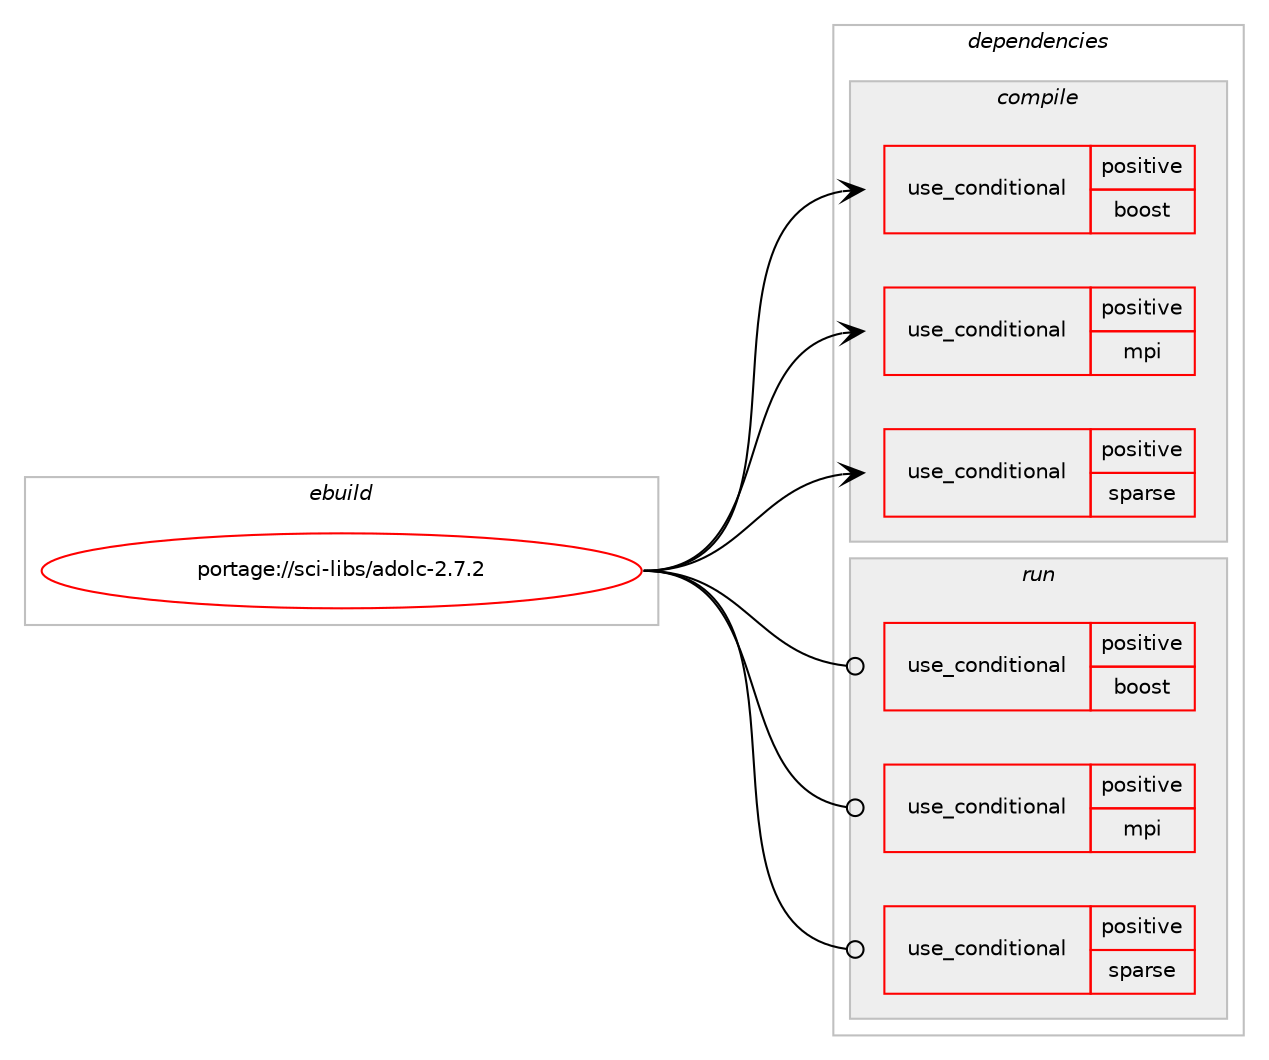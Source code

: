 digraph prolog {

# *************
# Graph options
# *************

newrank=true;
concentrate=true;
compound=true;
graph [rankdir=LR,fontname=Helvetica,fontsize=10,ranksep=1.5];#, ranksep=2.5, nodesep=0.2];
edge  [arrowhead=vee];
node  [fontname=Helvetica,fontsize=10];

# **********
# The ebuild
# **********

subgraph cluster_leftcol {
color=gray;
rank=same;
label=<<i>ebuild</i>>;
id [label="portage://sci-libs/adolc-2.7.2", color=red, width=4, href="../sci-libs/adolc-2.7.2.svg"];
}

# ****************
# The dependencies
# ****************

subgraph cluster_midcol {
color=gray;
label=<<i>dependencies</i>>;
subgraph cluster_compile {
fillcolor="#eeeeee";
style=filled;
label=<<i>compile</i>>;
subgraph cond102715 {
dependency200146 [label=<<TABLE BORDER="0" CELLBORDER="1" CELLSPACING="0" CELLPADDING="4"><TR><TD ROWSPAN="3" CELLPADDING="10">use_conditional</TD></TR><TR><TD>positive</TD></TR><TR><TD>boost</TD></TR></TABLE>>, shape=none, color=red];
# *** BEGIN UNKNOWN DEPENDENCY TYPE (TODO) ***
# dependency200146 -> package_dependency(portage://sci-libs/adolc-2.7.2,install,no,dev-libs,boost,none,[,,],any_same_slot,[])
# *** END UNKNOWN DEPENDENCY TYPE (TODO) ***

}
id:e -> dependency200146:w [weight=20,style="solid",arrowhead="vee"];
subgraph cond102716 {
dependency200147 [label=<<TABLE BORDER="0" CELLBORDER="1" CELLSPACING="0" CELLPADDING="4"><TR><TD ROWSPAN="3" CELLPADDING="10">use_conditional</TD></TR><TR><TD>positive</TD></TR><TR><TD>mpi</TD></TR></TABLE>>, shape=none, color=red];
# *** BEGIN UNKNOWN DEPENDENCY TYPE (TODO) ***
# dependency200147 -> package_dependency(portage://sci-libs/adolc-2.7.2,install,no,sys-cluster,ampi,none,[,,],[slot(0),equal],[])
# *** END UNKNOWN DEPENDENCY TYPE (TODO) ***

}
id:e -> dependency200147:w [weight=20,style="solid",arrowhead="vee"];
subgraph cond102717 {
dependency200148 [label=<<TABLE BORDER="0" CELLBORDER="1" CELLSPACING="0" CELLPADDING="4"><TR><TD ROWSPAN="3" CELLPADDING="10">use_conditional</TD></TR><TR><TD>positive</TD></TR><TR><TD>sparse</TD></TR></TABLE>>, shape=none, color=red];
# *** BEGIN UNKNOWN DEPENDENCY TYPE (TODO) ***
# dependency200148 -> package_dependency(portage://sci-libs/adolc-2.7.2,install,no,sci-libs,colpack,none,[,,],[slot(0),equal],[])
# *** END UNKNOWN DEPENDENCY TYPE (TODO) ***

}
id:e -> dependency200148:w [weight=20,style="solid",arrowhead="vee"];
}
subgraph cluster_compileandrun {
fillcolor="#eeeeee";
style=filled;
label=<<i>compile and run</i>>;
}
subgraph cluster_run {
fillcolor="#eeeeee";
style=filled;
label=<<i>run</i>>;
subgraph cond102718 {
dependency200149 [label=<<TABLE BORDER="0" CELLBORDER="1" CELLSPACING="0" CELLPADDING="4"><TR><TD ROWSPAN="3" CELLPADDING="10">use_conditional</TD></TR><TR><TD>positive</TD></TR><TR><TD>boost</TD></TR></TABLE>>, shape=none, color=red];
# *** BEGIN UNKNOWN DEPENDENCY TYPE (TODO) ***
# dependency200149 -> package_dependency(portage://sci-libs/adolc-2.7.2,run,no,dev-libs,boost,none,[,,],any_same_slot,[])
# *** END UNKNOWN DEPENDENCY TYPE (TODO) ***

}
id:e -> dependency200149:w [weight=20,style="solid",arrowhead="odot"];
subgraph cond102719 {
dependency200150 [label=<<TABLE BORDER="0" CELLBORDER="1" CELLSPACING="0" CELLPADDING="4"><TR><TD ROWSPAN="3" CELLPADDING="10">use_conditional</TD></TR><TR><TD>positive</TD></TR><TR><TD>mpi</TD></TR></TABLE>>, shape=none, color=red];
# *** BEGIN UNKNOWN DEPENDENCY TYPE (TODO) ***
# dependency200150 -> package_dependency(portage://sci-libs/adolc-2.7.2,run,no,sys-cluster,ampi,none,[,,],[slot(0),equal],[])
# *** END UNKNOWN DEPENDENCY TYPE (TODO) ***

}
id:e -> dependency200150:w [weight=20,style="solid",arrowhead="odot"];
subgraph cond102720 {
dependency200151 [label=<<TABLE BORDER="0" CELLBORDER="1" CELLSPACING="0" CELLPADDING="4"><TR><TD ROWSPAN="3" CELLPADDING="10">use_conditional</TD></TR><TR><TD>positive</TD></TR><TR><TD>sparse</TD></TR></TABLE>>, shape=none, color=red];
# *** BEGIN UNKNOWN DEPENDENCY TYPE (TODO) ***
# dependency200151 -> package_dependency(portage://sci-libs/adolc-2.7.2,run,no,sci-libs,colpack,none,[,,],[slot(0),equal],[])
# *** END UNKNOWN DEPENDENCY TYPE (TODO) ***

}
id:e -> dependency200151:w [weight=20,style="solid",arrowhead="odot"];
}
}

# **************
# The candidates
# **************

subgraph cluster_choices {
rank=same;
color=gray;
label=<<i>candidates</i>>;

}

}
